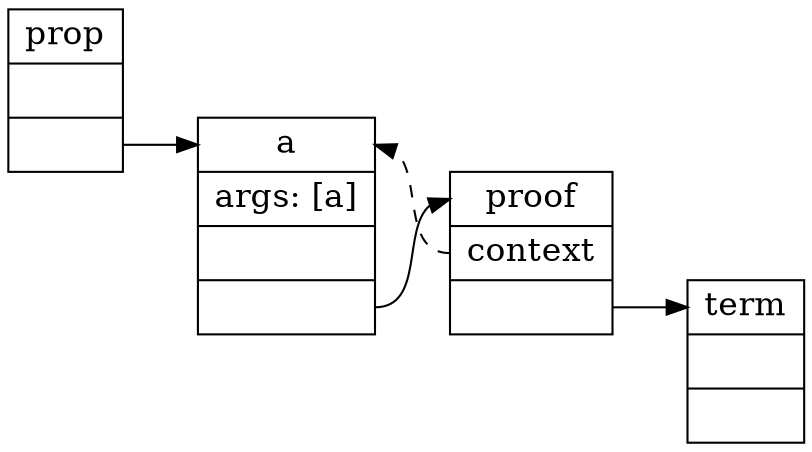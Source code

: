 digraph g {
        graph [rankdir="LR"];
        node [fontsize="16";
              shape="record"];
        "line0" [label = "<head>prop|<context>|<next>"];
        "line1" [label = "<head>a|args: [a]|<context>|<next>"];
        "line2" [label = "<head>proof|<context>context|<next>"];
        "line3" [label = "<head>term|<context>|<next>"];
        "line0":next -> "line1":head;
        "line1":next -> "line2":head;
        "line2":context -> "line1":head [style="dashed"];
        "line2":next -> "line3":head;
}